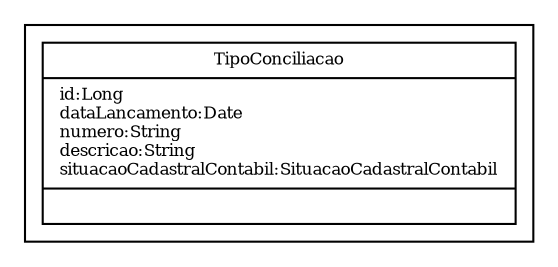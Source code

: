 digraph G{
fontname = "Times-Roman"
fontsize = 8

node [
        fontname = "Times-Roman"
        fontsize = 8
        shape = "record"
]

edge [
        fontname = "Times-Roman"
        fontsize = 8
]

subgraph clusterTIPO_DE_CONCILIACAO
{
TipoConciliacao [label = "{TipoConciliacao|id:Long\ldataLancamento:Date\lnumero:String\ldescricao:String\lsituacaoCadastralContabil:SituacaoCadastralContabil\l|\l}"]
}
}
